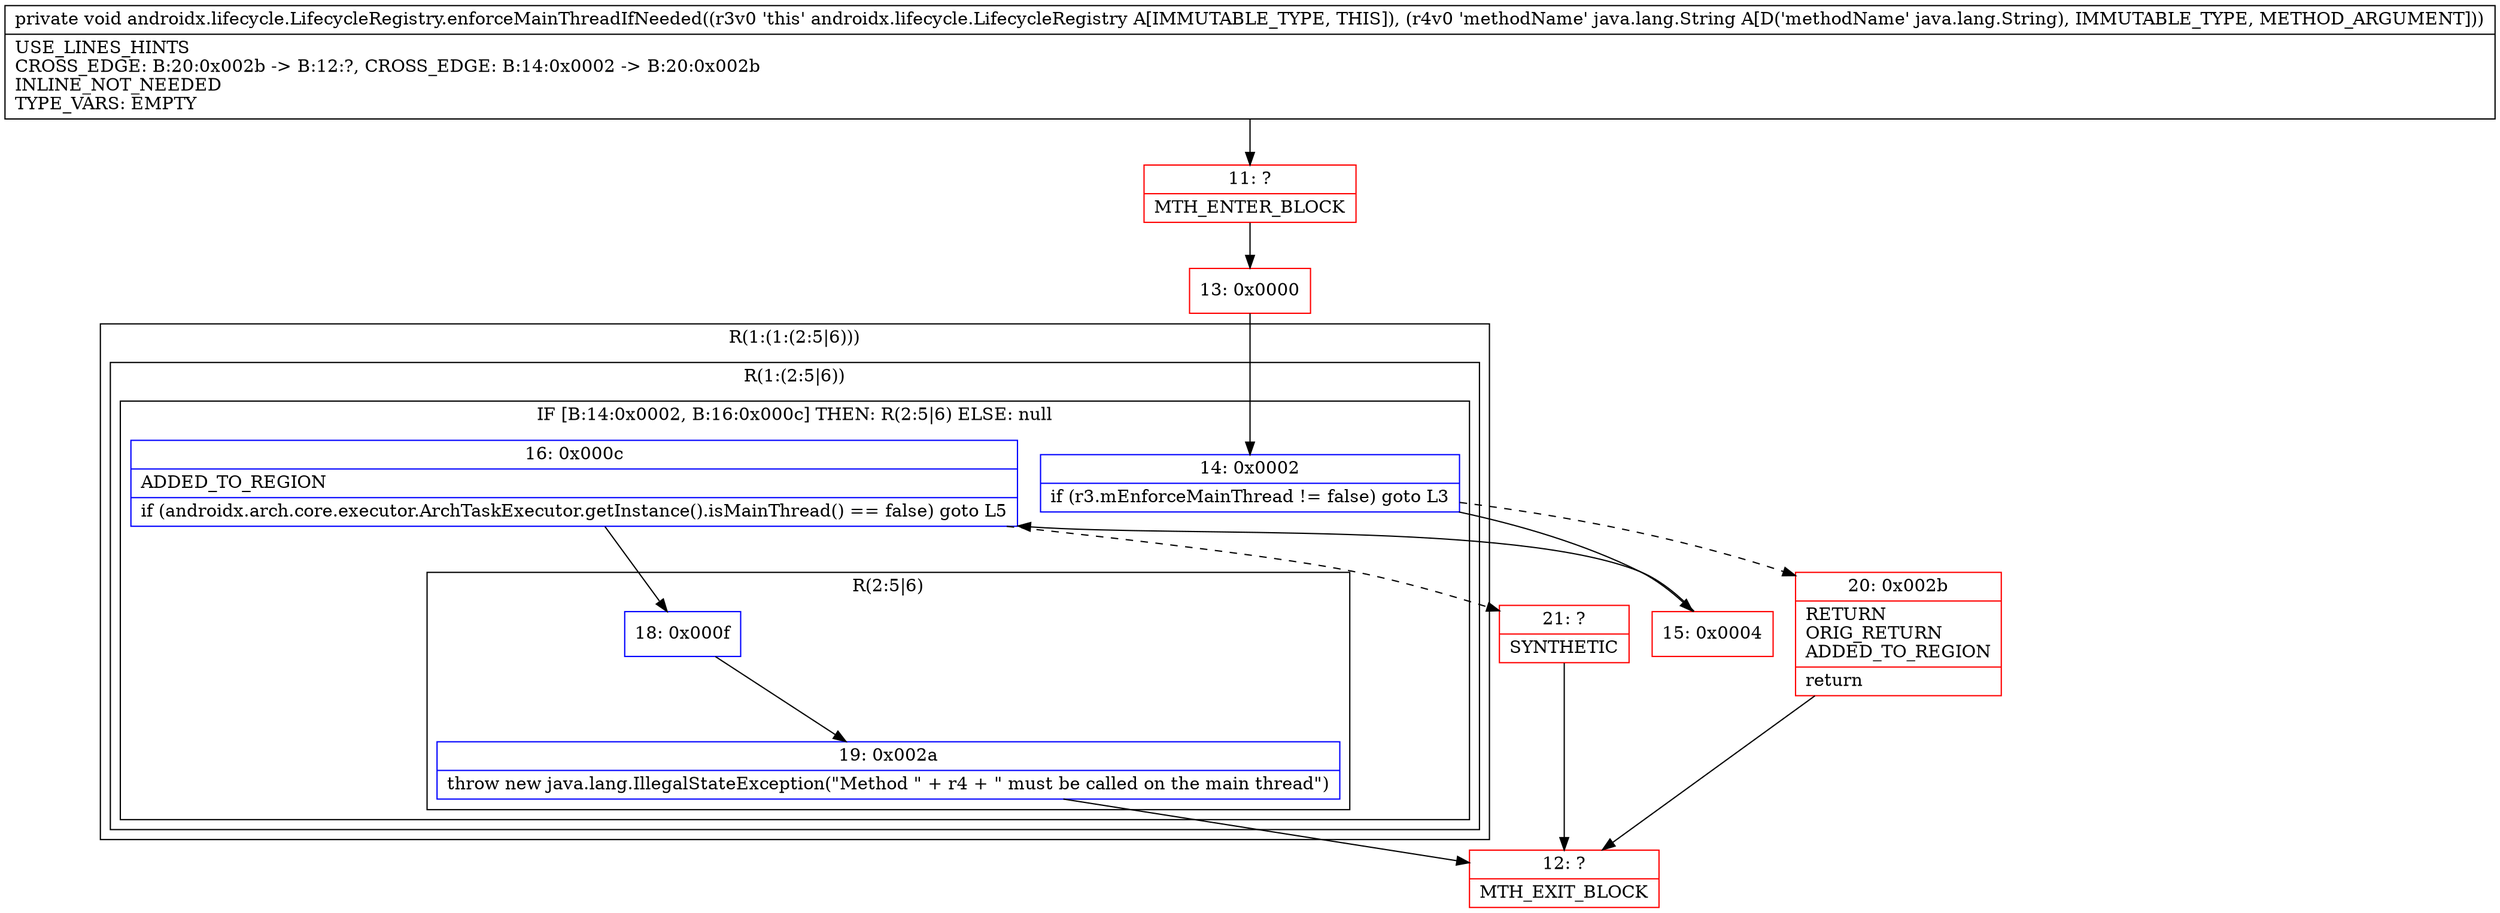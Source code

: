 digraph "CFG forandroidx.lifecycle.LifecycleRegistry.enforceMainThreadIfNeeded(Ljava\/lang\/String;)V" {
subgraph cluster_Region_2039829823 {
label = "R(1:(1:(2:5|6)))";
node [shape=record,color=blue];
subgraph cluster_Region_1846025745 {
label = "R(1:(2:5|6))";
node [shape=record,color=blue];
subgraph cluster_IfRegion_1958006059 {
label = "IF [B:14:0x0002, B:16:0x000c] THEN: R(2:5|6) ELSE: null";
node [shape=record,color=blue];
Node_14 [shape=record,label="{14\:\ 0x0002|if (r3.mEnforceMainThread != false) goto L3\l}"];
Node_16 [shape=record,label="{16\:\ 0x000c|ADDED_TO_REGION\l|if (androidx.arch.core.executor.ArchTaskExecutor.getInstance().isMainThread() == false) goto L5\l}"];
subgraph cluster_Region_1255870395 {
label = "R(2:5|6)";
node [shape=record,color=blue];
Node_18 [shape=record,label="{18\:\ 0x000f}"];
Node_19 [shape=record,label="{19\:\ 0x002a|throw new java.lang.IllegalStateException(\"Method \" + r4 + \" must be called on the main thread\")\l}"];
}
}
}
}
Node_11 [shape=record,color=red,label="{11\:\ ?|MTH_ENTER_BLOCK\l}"];
Node_13 [shape=record,color=red,label="{13\:\ 0x0000}"];
Node_15 [shape=record,color=red,label="{15\:\ 0x0004}"];
Node_12 [shape=record,color=red,label="{12\:\ ?|MTH_EXIT_BLOCK\l}"];
Node_21 [shape=record,color=red,label="{21\:\ ?|SYNTHETIC\l}"];
Node_20 [shape=record,color=red,label="{20\:\ 0x002b|RETURN\lORIG_RETURN\lADDED_TO_REGION\l|return\l}"];
MethodNode[shape=record,label="{private void androidx.lifecycle.LifecycleRegistry.enforceMainThreadIfNeeded((r3v0 'this' androidx.lifecycle.LifecycleRegistry A[IMMUTABLE_TYPE, THIS]), (r4v0 'methodName' java.lang.String A[D('methodName' java.lang.String), IMMUTABLE_TYPE, METHOD_ARGUMENT]))  | USE_LINES_HINTS\lCROSS_EDGE: B:20:0x002b \-\> B:12:?, CROSS_EDGE: B:14:0x0002 \-\> B:20:0x002b\lINLINE_NOT_NEEDED\lTYPE_VARS: EMPTY\l}"];
MethodNode -> Node_11;Node_14 -> Node_15;
Node_14 -> Node_20[style=dashed];
Node_16 -> Node_18;
Node_16 -> Node_21[style=dashed];
Node_18 -> Node_19;
Node_19 -> Node_12;
Node_11 -> Node_13;
Node_13 -> Node_14;
Node_15 -> Node_16;
Node_21 -> Node_12;
Node_20 -> Node_12;
}

